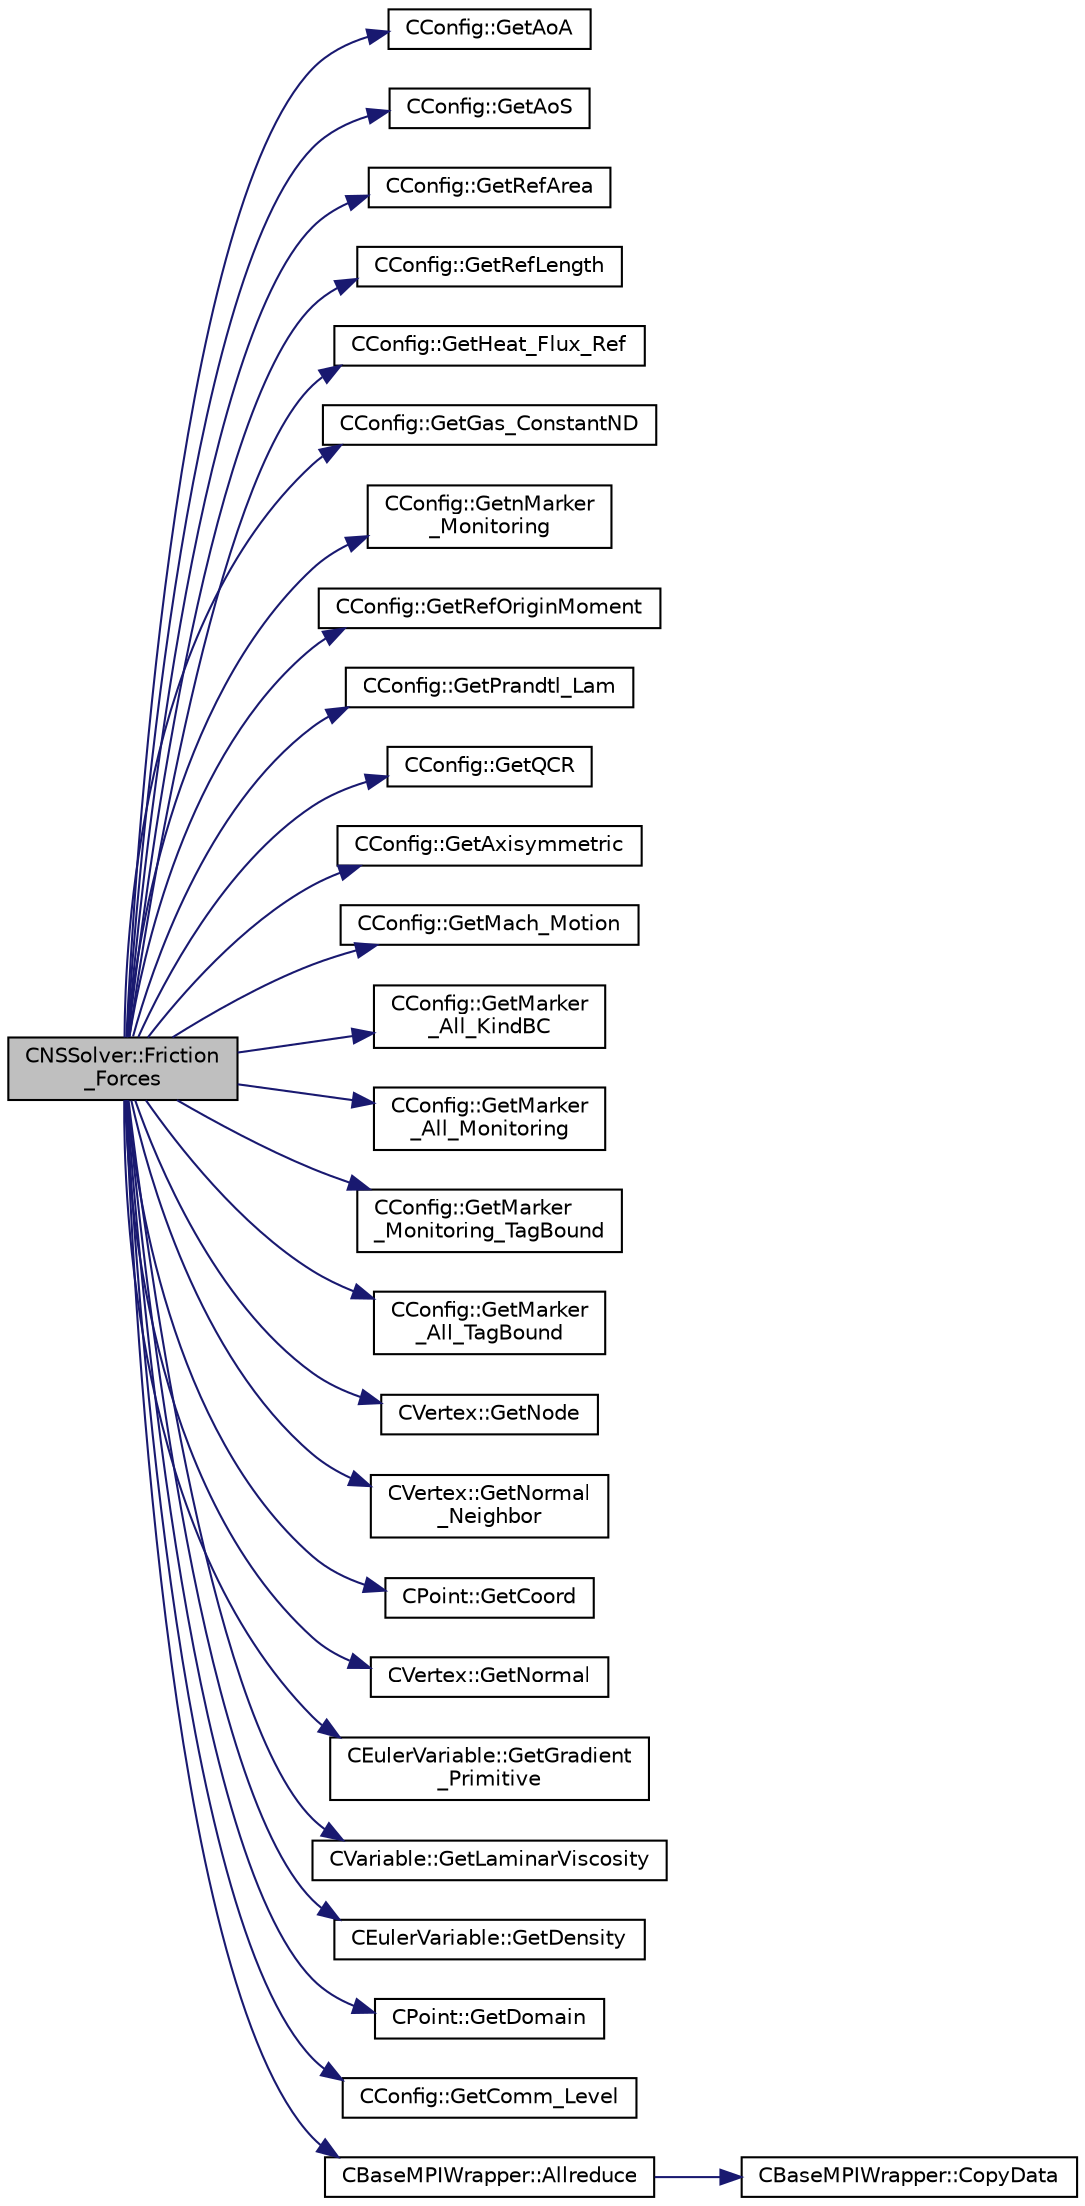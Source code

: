 digraph "CNSSolver::Friction_Forces"
{
  edge [fontname="Helvetica",fontsize="10",labelfontname="Helvetica",labelfontsize="10"];
  node [fontname="Helvetica",fontsize="10",shape=record];
  rankdir="LR";
  Node442 [label="CNSSolver::Friction\l_Forces",height=0.2,width=0.4,color="black", fillcolor="grey75", style="filled", fontcolor="black"];
  Node442 -> Node443 [color="midnightblue",fontsize="10",style="solid",fontname="Helvetica"];
  Node443 [label="CConfig::GetAoA",height=0.2,width=0.4,color="black", fillcolor="white", style="filled",URL="$class_c_config.html#a6020a5df7025ffb286f9b9f55f3f2773",tooltip="Get the angle of attack of the body. This is the angle between a reference line on a lifting body (of..."];
  Node442 -> Node444 [color="midnightblue",fontsize="10",style="solid",fontname="Helvetica"];
  Node444 [label="CConfig::GetAoS",height=0.2,width=0.4,color="black", fillcolor="white", style="filled",URL="$class_c_config.html#a4305a79a4c74f13160c0dd8daae181ef",tooltip="Get the angle of sideslip of the body. It relates to the rotation of the aircraft centerline from the..."];
  Node442 -> Node445 [color="midnightblue",fontsize="10",style="solid",fontname="Helvetica"];
  Node445 [label="CConfig::GetRefArea",height=0.2,width=0.4,color="black", fillcolor="white", style="filled",URL="$class_c_config.html#ad1d22f6d4f0225e3281d826a4c866779",tooltip="Get the reference area for non dimensional coefficient computation. If the value from the is 0 then..."];
  Node442 -> Node446 [color="midnightblue",fontsize="10",style="solid",fontname="Helvetica"];
  Node446 [label="CConfig::GetRefLength",height=0.2,width=0.4,color="black", fillcolor="white", style="filled",URL="$class_c_config.html#a63ce45e68b93f8f3f1de44a2abad67ef",tooltip="Get the reference length for computing moment (the default value is 1). "];
  Node442 -> Node447 [color="midnightblue",fontsize="10",style="solid",fontname="Helvetica"];
  Node447 [label="CConfig::GetHeat_Flux_Ref",height=0.2,width=0.4,color="black", fillcolor="white", style="filled",URL="$class_c_config.html#ab15b7c9cc25b9bbb52b08dbbf319f26e",tooltip="Get the reference value for the heat flux. "];
  Node442 -> Node448 [color="midnightblue",fontsize="10",style="solid",fontname="Helvetica"];
  Node448 [label="CConfig::GetGas_ConstantND",height=0.2,width=0.4,color="black", fillcolor="white", style="filled",URL="$class_c_config.html#a6d835a954bb5e99c5a3de6db5ed24ff3",tooltip="Get the value of specific gas constant. "];
  Node442 -> Node449 [color="midnightblue",fontsize="10",style="solid",fontname="Helvetica"];
  Node449 [label="CConfig::GetnMarker\l_Monitoring",height=0.2,width=0.4,color="black", fillcolor="white", style="filled",URL="$class_c_config.html#a62a92b26c1300323f4a4a035ec19af1a",tooltip="Get the total number of monitoring markers. "];
  Node442 -> Node450 [color="midnightblue",fontsize="10",style="solid",fontname="Helvetica"];
  Node450 [label="CConfig::GetRefOriginMoment",height=0.2,width=0.4,color="black", fillcolor="white", style="filled",URL="$class_c_config.html#a11302b0fc39a262419332a53e0a82c19",tooltip="Get reference origin for moment computation. "];
  Node442 -> Node451 [color="midnightblue",fontsize="10",style="solid",fontname="Helvetica"];
  Node451 [label="CConfig::GetPrandtl_Lam",height=0.2,width=0.4,color="black", fillcolor="white", style="filled",URL="$class_c_config.html#a619cb1400d6c944e83ad0ffe82deb021",tooltip="Get the value of the laminar Prandtl number. "];
  Node442 -> Node452 [color="midnightblue",fontsize="10",style="solid",fontname="Helvetica"];
  Node452 [label="CConfig::GetQCR",height=0.2,width=0.4,color="black", fillcolor="white", style="filled",URL="$class_c_config.html#a56a90b16ae9d036e2f048347b884aaca",tooltip="Get QCR (SA-QCR2000). "];
  Node442 -> Node453 [color="midnightblue",fontsize="10",style="solid",fontname="Helvetica"];
  Node453 [label="CConfig::GetAxisymmetric",height=0.2,width=0.4,color="black", fillcolor="white", style="filled",URL="$class_c_config.html#ac6fd9a6673c2f22e98c0d45102f23a65",tooltip="Get information about the axisymmetric frame. "];
  Node442 -> Node454 [color="midnightblue",fontsize="10",style="solid",fontname="Helvetica"];
  Node454 [label="CConfig::GetMach_Motion",height=0.2,width=0.4,color="black", fillcolor="white", style="filled",URL="$class_c_config.html#a84da3953107e3dad010e13227f1d84d0",tooltip="Get the mach number based on the mesh velocity and freestream quantities. "];
  Node442 -> Node455 [color="midnightblue",fontsize="10",style="solid",fontname="Helvetica"];
  Node455 [label="CConfig::GetMarker\l_All_KindBC",height=0.2,width=0.4,color="black", fillcolor="white", style="filled",URL="$class_c_config.html#a57d43acc1457d2d27095ce006218862e",tooltip="Get the kind of boundary for each marker. "];
  Node442 -> Node456 [color="midnightblue",fontsize="10",style="solid",fontname="Helvetica"];
  Node456 [label="CConfig::GetMarker\l_All_Monitoring",height=0.2,width=0.4,color="black", fillcolor="white", style="filled",URL="$class_c_config.html#a942619938b389de95268bce31434c276",tooltip="Get the monitoring information for a marker val_marker. "];
  Node442 -> Node457 [color="midnightblue",fontsize="10",style="solid",fontname="Helvetica"];
  Node457 [label="CConfig::GetMarker\l_Monitoring_TagBound",height=0.2,width=0.4,color="black", fillcolor="white", style="filled",URL="$class_c_config.html#a5bf47083eec0b00543d3d8c387f41ab2",tooltip="Get the name of the surface defined in the geometry file. "];
  Node442 -> Node458 [color="midnightblue",fontsize="10",style="solid",fontname="Helvetica"];
  Node458 [label="CConfig::GetMarker\l_All_TagBound",height=0.2,width=0.4,color="black", fillcolor="white", style="filled",URL="$class_c_config.html#a967e969a3beb24bb6e57d7036af003be",tooltip="Get the index of the surface defined in the geometry file. "];
  Node442 -> Node459 [color="midnightblue",fontsize="10",style="solid",fontname="Helvetica"];
  Node459 [label="CVertex::GetNode",height=0.2,width=0.4,color="black", fillcolor="white", style="filled",URL="$class_c_vertex.html#a95c513bf927464157ed96b6c79779a1f",tooltip="Get the node of the vertex. "];
  Node442 -> Node460 [color="midnightblue",fontsize="10",style="solid",fontname="Helvetica"];
  Node460 [label="CVertex::GetNormal\l_Neighbor",height=0.2,width=0.4,color="black", fillcolor="white", style="filled",URL="$class_c_vertex.html#a8d2bce3a6ee62007179e688dc2b9b182",tooltip="Get the value of the closest neighbor. "];
  Node442 -> Node461 [color="midnightblue",fontsize="10",style="solid",fontname="Helvetica"];
  Node461 [label="CPoint::GetCoord",height=0.2,width=0.4,color="black", fillcolor="white", style="filled",URL="$class_c_point.html#a95fe081d22e96e190cb3edcbf0d6525f",tooltip="Get the coordinates dor the control volume. "];
  Node442 -> Node462 [color="midnightblue",fontsize="10",style="solid",fontname="Helvetica"];
  Node462 [label="CVertex::GetNormal",height=0.2,width=0.4,color="black", fillcolor="white", style="filled",URL="$class_c_vertex.html#a0d289163c6f3384822fcb9ae86fc1c39",tooltip="Copy the the normal vector of a face. "];
  Node442 -> Node463 [color="midnightblue",fontsize="10",style="solid",fontname="Helvetica"];
  Node463 [label="CEulerVariable::GetGradient\l_Primitive",height=0.2,width=0.4,color="black", fillcolor="white", style="filled",URL="$class_c_euler_variable.html#aa39d2190dcc9d3da62123afae3ea6e36",tooltip="Get the value of the primitive variables gradient. "];
  Node442 -> Node464 [color="midnightblue",fontsize="10",style="solid",fontname="Helvetica"];
  Node464 [label="CVariable::GetLaminarViscosity",height=0.2,width=0.4,color="black", fillcolor="white", style="filled",URL="$class_c_variable.html#a0acbe55ca86de2c0205ae921193e9e95",tooltip="A virtual member. "];
  Node442 -> Node465 [color="midnightblue",fontsize="10",style="solid",fontname="Helvetica"];
  Node465 [label="CEulerVariable::GetDensity",height=0.2,width=0.4,color="black", fillcolor="white", style="filled",URL="$class_c_euler_variable.html#ab8ef32400854040ecb883825f907bed3",tooltip="Get the density of the flow. "];
  Node442 -> Node466 [color="midnightblue",fontsize="10",style="solid",fontname="Helvetica"];
  Node466 [label="CPoint::GetDomain",height=0.2,width=0.4,color="black", fillcolor="white", style="filled",URL="$class_c_point.html#a1d7e22a60d4cfef356af1cba2bab3e55",tooltip="For parallel computation, its indicates if a point must be computed or not. "];
  Node442 -> Node467 [color="midnightblue",fontsize="10",style="solid",fontname="Helvetica"];
  Node467 [label="CConfig::GetComm_Level",height=0.2,width=0.4,color="black", fillcolor="white", style="filled",URL="$class_c_config.html#ab71278d2692ca5217674036650b02923",tooltip="Get the level of MPI communications to be performed. "];
  Node442 -> Node468 [color="midnightblue",fontsize="10",style="solid",fontname="Helvetica"];
  Node468 [label="CBaseMPIWrapper::Allreduce",height=0.2,width=0.4,color="black", fillcolor="white", style="filled",URL="$class_c_base_m_p_i_wrapper.html#a637b6fd917a8ca91ce748ba88e0d66b6"];
  Node468 -> Node469 [color="midnightblue",fontsize="10",style="solid",fontname="Helvetica"];
  Node469 [label="CBaseMPIWrapper::CopyData",height=0.2,width=0.4,color="black", fillcolor="white", style="filled",URL="$class_c_base_m_p_i_wrapper.html#a4725cc1dd65b161b483e812a538a5e36"];
}
